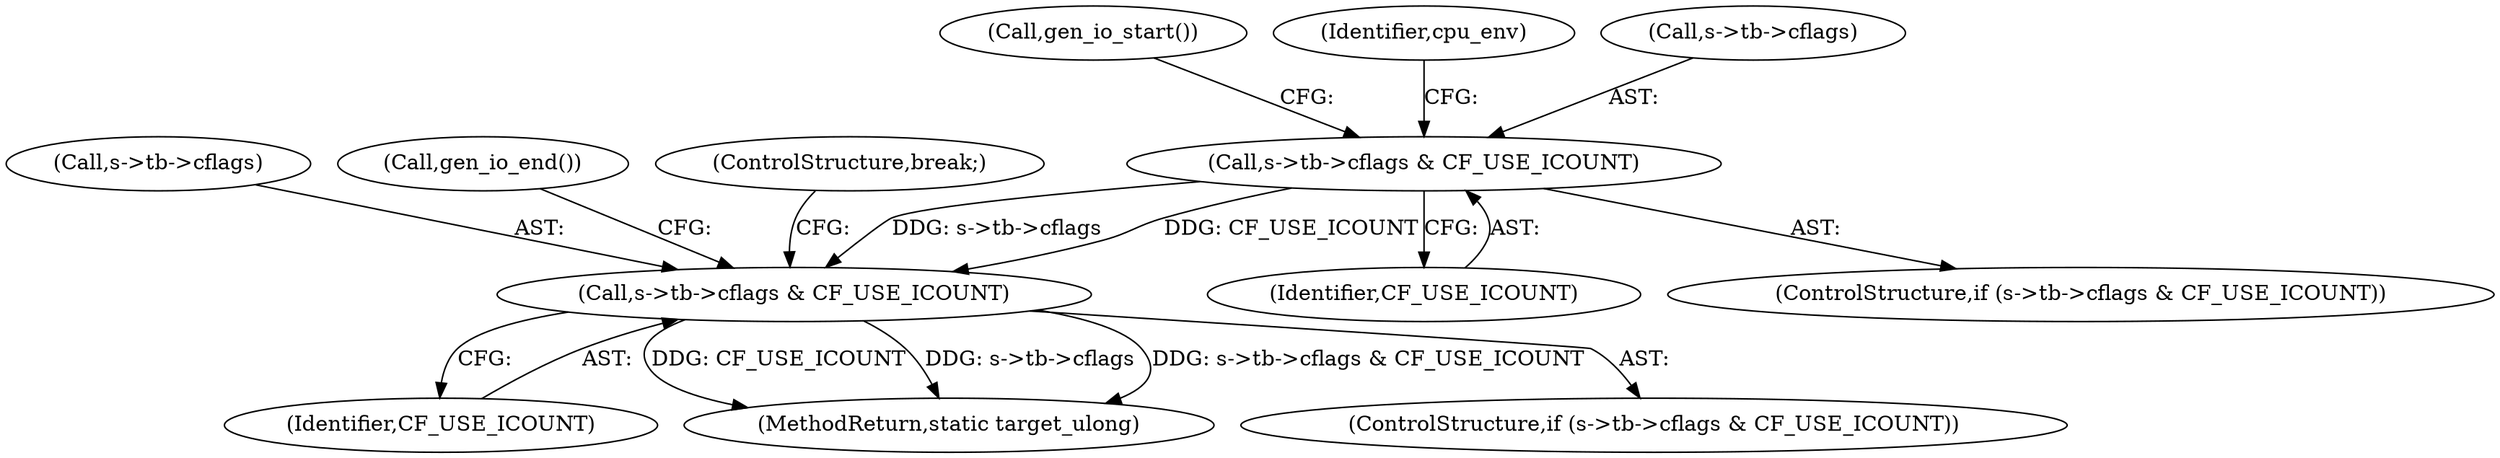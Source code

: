 digraph "0_qemu_30663fd26c0307e414622c7a8607fbc04f92ec14@pointer" {
"1008033" [label="(Call,s->tb->cflags & CF_USE_ICOUNT)"];
"1008045" [label="(Call,s->tb->cflags & CF_USE_ICOUNT)"];
"1008046" [label="(Call,s->tb->cflags)"];
"1008051" [label="(Identifier,CF_USE_ICOUNT)"];
"1008041" [label="(Call,gen_io_start())"];
"1011840" [label="(MethodReturn,static target_ulong)"];
"1008043" [label="(Identifier,cpu_env)"];
"1008045" [label="(Call,s->tb->cflags & CF_USE_ICOUNT)"];
"1008053" [label="(Call,gen_io_end())"];
"1008063" [label="(ControlStructure,break;)"];
"1008039" [label="(Identifier,CF_USE_ICOUNT)"];
"1008044" [label="(ControlStructure,if (s->tb->cflags & CF_USE_ICOUNT))"];
"1008034" [label="(Call,s->tb->cflags)"];
"1008032" [label="(ControlStructure,if (s->tb->cflags & CF_USE_ICOUNT))"];
"1008033" [label="(Call,s->tb->cflags & CF_USE_ICOUNT)"];
"1008033" -> "1008032"  [label="AST: "];
"1008033" -> "1008039"  [label="CFG: "];
"1008034" -> "1008033"  [label="AST: "];
"1008039" -> "1008033"  [label="AST: "];
"1008041" -> "1008033"  [label="CFG: "];
"1008043" -> "1008033"  [label="CFG: "];
"1008033" -> "1008045"  [label="DDG: s->tb->cflags"];
"1008033" -> "1008045"  [label="DDG: CF_USE_ICOUNT"];
"1008045" -> "1008044"  [label="AST: "];
"1008045" -> "1008051"  [label="CFG: "];
"1008046" -> "1008045"  [label="AST: "];
"1008051" -> "1008045"  [label="AST: "];
"1008053" -> "1008045"  [label="CFG: "];
"1008063" -> "1008045"  [label="CFG: "];
"1008045" -> "1011840"  [label="DDG: CF_USE_ICOUNT"];
"1008045" -> "1011840"  [label="DDG: s->tb->cflags"];
"1008045" -> "1011840"  [label="DDG: s->tb->cflags & CF_USE_ICOUNT"];
}
